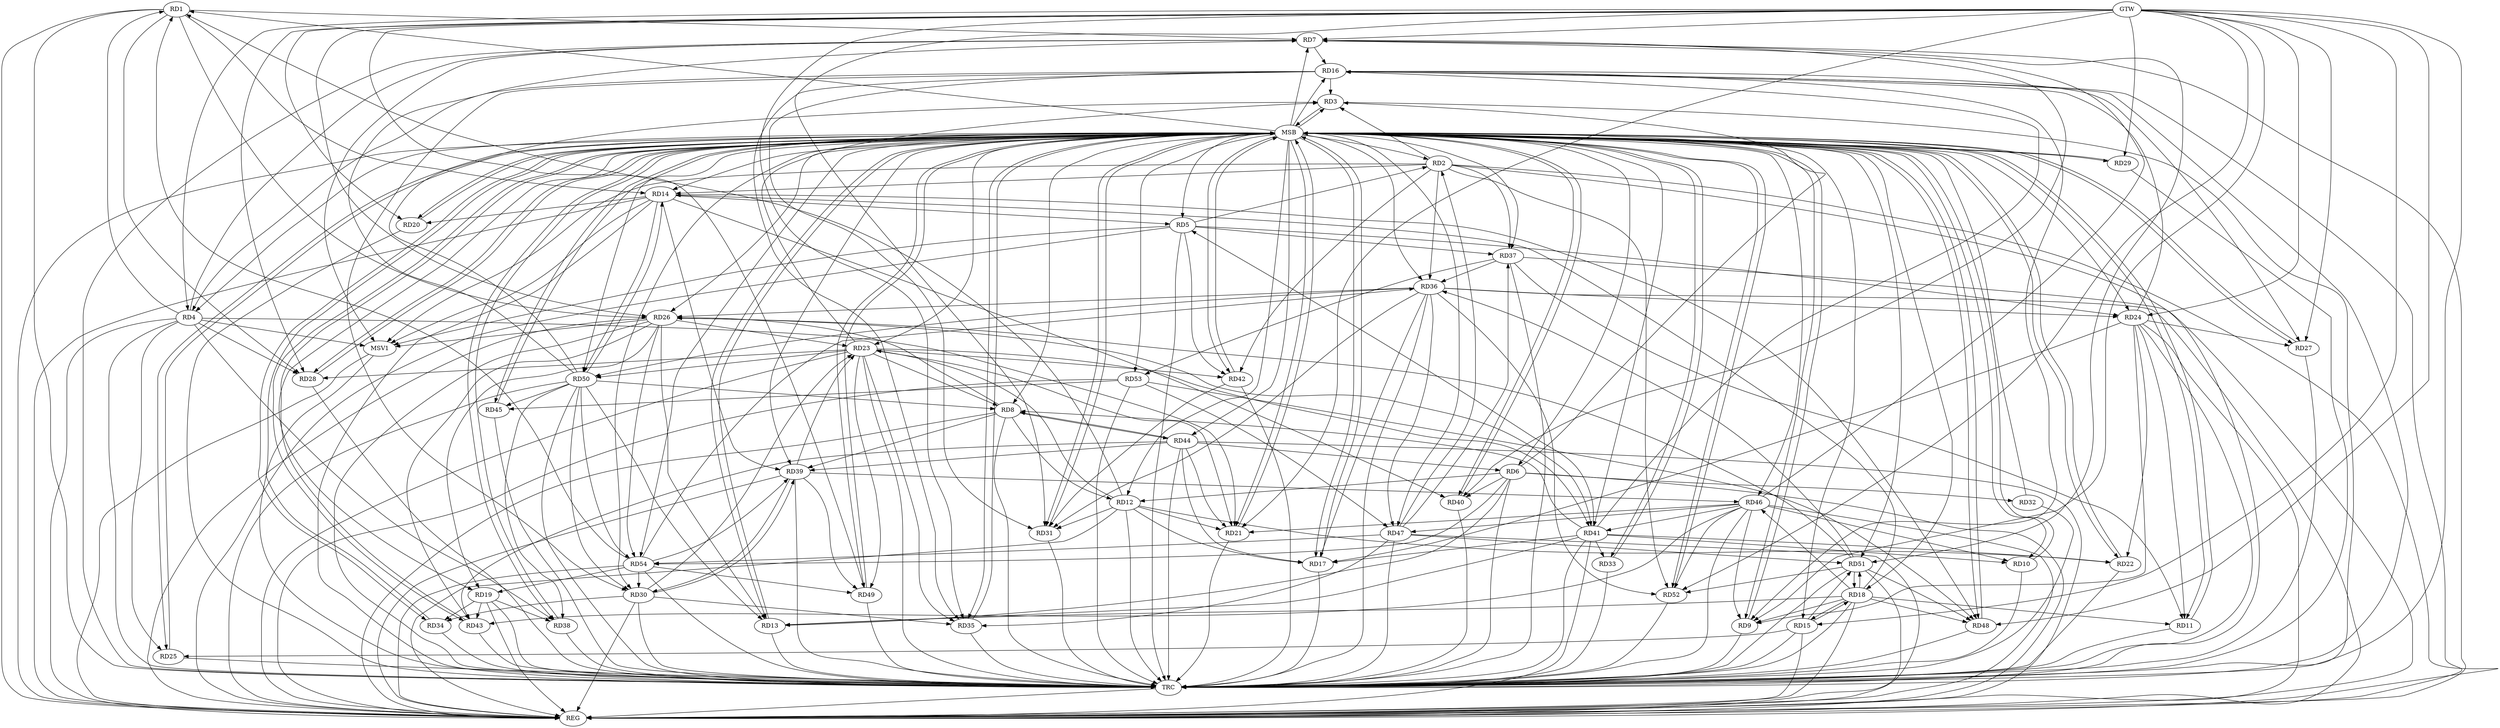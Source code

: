 strict digraph G {
  RD1 [ label="RD1" ];
  RD2 [ label="RD2" ];
  RD3 [ label="RD3" ];
  RD4 [ label="RD4" ];
  RD5 [ label="RD5" ];
  RD6 [ label="RD6" ];
  RD7 [ label="RD7" ];
  RD8 [ label="RD8" ];
  RD9 [ label="RD9" ];
  RD10 [ label="RD10" ];
  RD11 [ label="RD11" ];
  RD12 [ label="RD12" ];
  RD13 [ label="RD13" ];
  RD14 [ label="RD14" ];
  RD15 [ label="RD15" ];
  RD16 [ label="RD16" ];
  RD17 [ label="RD17" ];
  RD18 [ label="RD18" ];
  RD19 [ label="RD19" ];
  RD20 [ label="RD20" ];
  RD21 [ label="RD21" ];
  RD22 [ label="RD22" ];
  RD23 [ label="RD23" ];
  RD24 [ label="RD24" ];
  RD25 [ label="RD25" ];
  RD26 [ label="RD26" ];
  RD27 [ label="RD27" ];
  RD28 [ label="RD28" ];
  RD29 [ label="RD29" ];
  RD30 [ label="RD30" ];
  RD31 [ label="RD31" ];
  RD32 [ label="RD32" ];
  RD33 [ label="RD33" ];
  RD34 [ label="RD34" ];
  RD35 [ label="RD35" ];
  RD36 [ label="RD36" ];
  RD37 [ label="RD37" ];
  RD38 [ label="RD38" ];
  RD39 [ label="RD39" ];
  RD40 [ label="RD40" ];
  RD41 [ label="RD41" ];
  RD42 [ label="RD42" ];
  RD43 [ label="RD43" ];
  RD44 [ label="RD44" ];
  RD45 [ label="RD45" ];
  RD46 [ label="RD46" ];
  RD47 [ label="RD47" ];
  RD48 [ label="RD48" ];
  RD49 [ label="RD49" ];
  RD50 [ label="RD50" ];
  RD51 [ label="RD51" ];
  RD52 [ label="RD52" ];
  RD53 [ label="RD53" ];
  RD54 [ label="RD54" ];
  GTW [ label="GTW" ];
  REG [ label="REG" ];
  MSB [ label="MSB" ];
  TRC [ label="TRC" ];
  MSV1 [ label="MSV1" ];
  RD4 -> RD1;
  RD1 -> RD7;
  RD12 -> RD1;
  RD1 -> RD14;
  RD1 -> RD26;
  RD1 -> RD28;
  RD54 -> RD1;
  RD2 -> RD3;
  RD5 -> RD2;
  RD2 -> RD14;
  RD2 -> RD36;
  RD2 -> RD37;
  RD2 -> RD42;
  RD47 -> RD2;
  RD2 -> RD52;
  RD6 -> RD3;
  RD16 -> RD3;
  RD23 -> RD3;
  RD50 -> RD3;
  RD4 -> RD7;
  RD16 -> RD4;
  RD4 -> RD21;
  RD4 -> RD25;
  RD4 -> RD28;
  RD4 -> RD38;
  RD14 -> RD5;
  RD5 -> RD24;
  RD5 -> RD37;
  RD41 -> RD5;
  RD5 -> RD42;
  RD6 -> RD12;
  RD6 -> RD13;
  RD6 -> RD32;
  RD6 -> RD40;
  RD44 -> RD6;
  RD6 -> RD54;
  RD7 -> RD16;
  RD7 -> RD40;
  RD46 -> RD7;
  RD50 -> RD7;
  RD7 -> RD51;
  RD8 -> RD12;
  RD23 -> RD8;
  RD8 -> RD26;
  RD8 -> RD39;
  RD41 -> RD8;
  RD8 -> RD44;
  RD44 -> RD8;
  RD50 -> RD8;
  RD16 -> RD9;
  RD18 -> RD9;
  RD24 -> RD9;
  RD46 -> RD9;
  RD41 -> RD10;
  RD46 -> RD10;
  RD18 -> RD11;
  RD24 -> RD11;
  RD37 -> RD11;
  RD12 -> RD17;
  RD12 -> RD21;
  RD12 -> RD22;
  RD12 -> RD23;
  RD18 -> RD13;
  RD26 -> RD13;
  RD41 -> RD13;
  RD50 -> RD13;
  RD18 -> RD14;
  RD14 -> RD20;
  RD14 -> RD39;
  RD14 -> RD40;
  RD14 -> RD48;
  RD14 -> RD50;
  RD50 -> RD14;
  RD15 -> RD18;
  RD18 -> RD15;
  RD15 -> RD25;
  RD15 -> RD51;
  RD24 -> RD16;
  RD16 -> RD27;
  RD16 -> RD30;
  RD16 -> RD35;
  RD41 -> RD16;
  RD24 -> RD17;
  RD36 -> RD17;
  RD41 -> RD17;
  RD44 -> RD17;
  RD18 -> RD46;
  RD18 -> RD48;
  RD18 -> RD51;
  RD51 -> RD18;
  RD26 -> RD19;
  RD19 -> RD34;
  RD19 -> RD38;
  RD19 -> RD43;
  RD54 -> RD19;
  RD23 -> RD21;
  RD44 -> RD21;
  RD46 -> RD21;
  RD24 -> RD22;
  RD41 -> RD22;
  RD26 -> RD23;
  RD23 -> RD28;
  RD30 -> RD23;
  RD23 -> RD35;
  RD39 -> RD23;
  RD23 -> RD41;
  RD23 -> RD42;
  RD23 -> RD49;
  RD23 -> RD50;
  RD24 -> RD27;
  RD36 -> RD24;
  RD36 -> RD26;
  RD26 -> RD41;
  RD26 -> RD43;
  RD51 -> RD26;
  RD26 -> RD54;
  RD30 -> RD34;
  RD30 -> RD35;
  RD30 -> RD39;
  RD39 -> RD30;
  RD50 -> RD30;
  RD54 -> RD30;
  RD36 -> RD31;
  RD41 -> RD33;
  RD47 -> RD35;
  RD37 -> RD36;
  RD36 -> RD47;
  RD36 -> RD50;
  RD51 -> RD36;
  RD36 -> RD52;
  RD54 -> RD36;
  RD47 -> RD37;
  RD37 -> RD53;
  RD50 -> RD38;
  RD44 -> RD39;
  RD39 -> RD46;
  RD39 -> RD49;
  RD54 -> RD39;
  RD46 -> RD41;
  RD44 -> RD43;
  RD46 -> RD43;
  RD50 -> RD45;
  RD53 -> RD45;
  RD46 -> RD47;
  RD46 -> RD52;
  RD47 -> RD51;
  RD53 -> RD47;
  RD47 -> RD54;
  RD51 -> RD48;
  RD53 -> RD48;
  RD54 -> RD49;
  RD50 -> RD54;
  RD51 -> RD52;
  GTW -> RD29;
  GTW -> RD15;
  GTW -> RD28;
  GTW -> RD26;
  GTW -> RD48;
  GTW -> RD52;
  GTW -> RD35;
  GTW -> RD27;
  GTW -> RD49;
  GTW -> RD31;
  GTW -> RD4;
  GTW -> RD9;
  GTW -> RD21;
  GTW -> RD7;
  GTW -> RD20;
  GTW -> RD24;
  RD1 -> REG;
  RD2 -> REG;
  RD4 -> REG;
  RD5 -> REG;
  RD6 -> REG;
  RD7 -> REG;
  RD8 -> REG;
  RD12 -> REG;
  RD14 -> REG;
  RD15 -> REG;
  RD16 -> REG;
  RD18 -> REG;
  RD19 -> REG;
  RD23 -> REG;
  RD24 -> REG;
  RD26 -> REG;
  RD30 -> REG;
  RD36 -> REG;
  RD37 -> REG;
  RD39 -> REG;
  RD41 -> REG;
  RD44 -> REG;
  RD46 -> REG;
  RD47 -> REG;
  RD50 -> REG;
  RD51 -> REG;
  RD53 -> REG;
  RD54 -> REG;
  RD3 -> MSB;
  MSB -> RD1;
  MSB -> RD2;
  MSB -> RD12;
  MSB -> RD17;
  MSB -> RD39;
  MSB -> RD41;
  MSB -> RD50;
  MSB -> RD51;
  MSB -> RD52;
  MSB -> REG;
  RD9 -> MSB;
  MSB -> RD3;
  MSB -> RD53;
  RD10 -> MSB;
  MSB -> RD7;
  MSB -> RD8;
  MSB -> RD14;
  MSB -> RD22;
  RD11 -> MSB;
  MSB -> RD23;
  MSB -> RD28;
  MSB -> RD43;
  MSB -> RD48;
  MSB -> RD49;
  RD13 -> MSB;
  MSB -> RD18;
  MSB -> RD26;
  RD17 -> MSB;
  MSB -> RD9;
  MSB -> RD10;
  MSB -> RD15;
  MSB -> RD36;
  RD20 -> MSB;
  MSB -> RD4;
  MSB -> RD13;
  RD21 -> MSB;
  MSB -> RD19;
  MSB -> RD20;
  MSB -> RD35;
  MSB -> RD37;
  MSB -> RD54;
  RD22 -> MSB;
  MSB -> RD6;
  MSB -> RD21;
  MSB -> RD24;
  MSB -> RD29;
  RD25 -> MSB;
  MSB -> RD5;
  MSB -> RD27;
  MSB -> RD38;
  MSB -> RD44;
  RD27 -> MSB;
  MSB -> RD40;
  MSB -> RD42;
  MSB -> RD47;
  RD28 -> MSB;
  MSB -> RD30;
  MSB -> RD34;
  MSB -> RD45;
  RD29 -> MSB;
  RD31 -> MSB;
  MSB -> RD11;
  RD32 -> MSB;
  MSB -> RD46;
  RD33 -> MSB;
  MSB -> RD31;
  RD34 -> MSB;
  MSB -> RD33;
  RD35 -> MSB;
  RD38 -> MSB;
  RD40 -> MSB;
  MSB -> RD25;
  RD42 -> MSB;
  RD43 -> MSB;
  RD45 -> MSB;
  RD48 -> MSB;
  MSB -> RD16;
  RD49 -> MSB;
  RD52 -> MSB;
  RD1 -> TRC;
  RD2 -> TRC;
  RD3 -> TRC;
  RD4 -> TRC;
  RD5 -> TRC;
  RD6 -> TRC;
  RD7 -> TRC;
  RD8 -> TRC;
  RD9 -> TRC;
  RD10 -> TRC;
  RD11 -> TRC;
  RD12 -> TRC;
  RD13 -> TRC;
  RD14 -> TRC;
  RD15 -> TRC;
  RD16 -> TRC;
  RD17 -> TRC;
  RD18 -> TRC;
  RD19 -> TRC;
  RD20 -> TRC;
  RD21 -> TRC;
  RD22 -> TRC;
  RD23 -> TRC;
  RD24 -> TRC;
  RD25 -> TRC;
  RD26 -> TRC;
  RD27 -> TRC;
  RD28 -> TRC;
  RD29 -> TRC;
  RD30 -> TRC;
  RD31 -> TRC;
  RD32 -> TRC;
  RD33 -> TRC;
  RD34 -> TRC;
  RD35 -> TRC;
  RD36 -> TRC;
  RD37 -> TRC;
  RD38 -> TRC;
  RD39 -> TRC;
  RD40 -> TRC;
  RD41 -> TRC;
  RD42 -> TRC;
  RD43 -> TRC;
  RD44 -> TRC;
  RD45 -> TRC;
  RD46 -> TRC;
  RD47 -> TRC;
  RD48 -> TRC;
  RD49 -> TRC;
  RD50 -> TRC;
  RD51 -> TRC;
  RD52 -> TRC;
  RD53 -> TRC;
  RD54 -> TRC;
  GTW -> TRC;
  TRC -> REG;
  RD16 -> RD31;
  RD12 -> RD31;
  RD42 -> RD31;
  RD2 -> MSV1;
  RD4 -> MSV1;
  RD5 -> MSV1;
  RD7 -> MSV1;
  RD14 -> MSV1;
  RD26 -> MSV1;
  MSV1 -> REG;
  MSV1 -> TRC;
}
